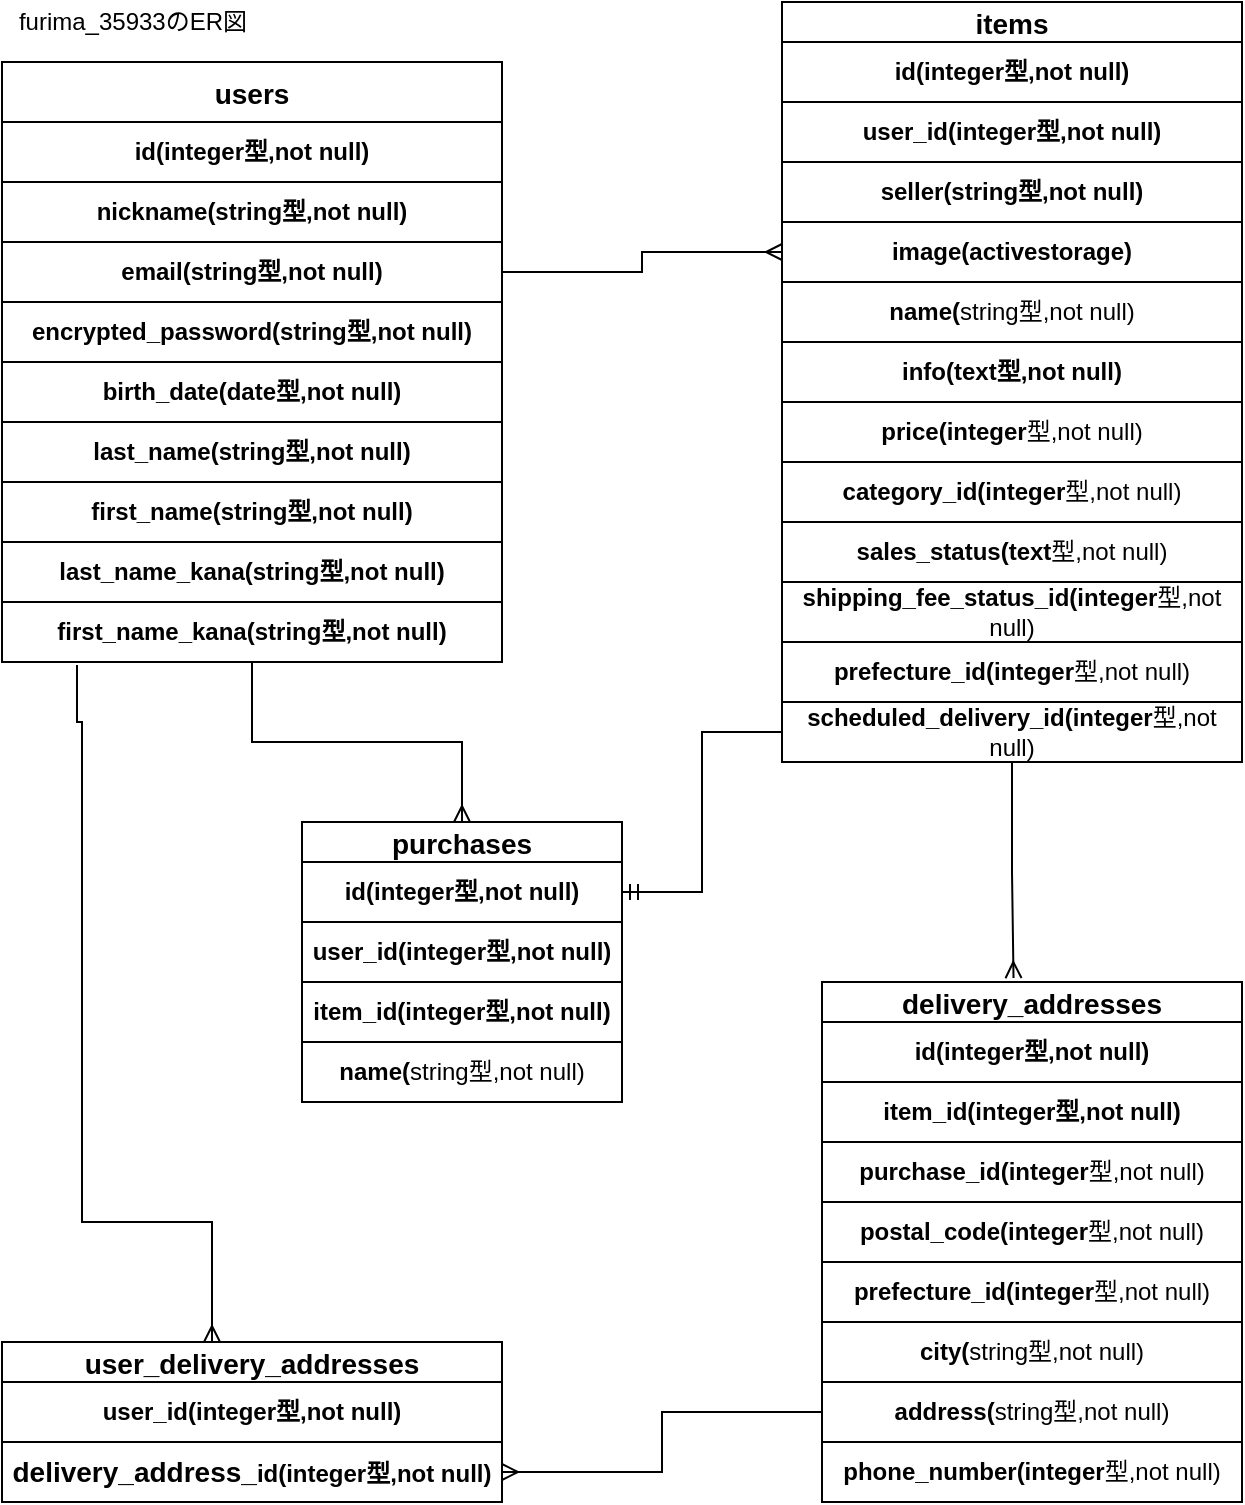 <mxfile>
    <diagram id="C7gjUHpWHax2gn6T5A2B" name="ページ1">
        <mxGraphModel dx="883" dy="374" grid="1" gridSize="10" guides="1" tooltips="1" connect="1" arrows="1" fold="1" page="1" pageScale="1" pageWidth="827" pageHeight="1169" math="0" shadow="0">
            <root>
                <mxCell id="0"/>
                <mxCell id="1" parent="0"/>
                <mxCell id="88" value="users" style="swimlane;fontStyle=1;childLayout=stackLayout;horizontal=1;startSize=30;horizontalStack=0;resizeParent=1;resizeParentMax=0;resizeLast=0;collapsible=1;marginBottom=0;align=center;fontSize=14;rounded=0;direction=east;" vertex="1" parent="1">
                    <mxGeometry x="130" y="120" width="250" height="60" as="geometry"/>
                </mxCell>
                <mxCell id="220" value="id(integer型,not null)" style="whiteSpace=wrap;html=1;rounded=0;shadow=0;align=center;fontStyle=1" vertex="1" parent="88">
                    <mxGeometry y="30" width="250" height="30" as="geometry"/>
                </mxCell>
                <mxCell id="274" style="edgeStyle=orthogonalEdgeStyle;rounded=0;orthogonalLoop=1;jettySize=auto;html=1;endArrow=ERmany;endFill=0;" edge="1" parent="1" source="97" target="229">
                    <mxGeometry relative="1" as="geometry"/>
                </mxCell>
                <mxCell id="97" value="first_name_kana(&lt;span style=&quot;&quot;&gt;string型,not null)&lt;/span&gt;" style="whiteSpace=wrap;html=1;rounded=0;shadow=0;align=center;fontStyle=1" vertex="1" parent="1">
                    <mxGeometry x="130" y="390" width="250" height="30" as="geometry"/>
                </mxCell>
                <mxCell id="96" value="last_name_kana(&lt;span style=&quot;&quot;&gt;string型,not null)&lt;/span&gt;" style="whiteSpace=wrap;html=1;rounded=0;shadow=0;align=center;fontStyle=1" vertex="1" parent="1">
                    <mxGeometry x="130" y="360" width="250" height="30" as="geometry"/>
                </mxCell>
                <mxCell id="178" value="delivery_addresses" style="swimlane;fontStyle=1;childLayout=stackLayout;horizontal=1;startSize=20;horizontalStack=0;resizeParent=1;resizeParentMax=0;resizeLast=0;collapsible=1;marginBottom=0;align=center;fontSize=14;rounded=0;direction=east;" vertex="1" parent="1">
                    <mxGeometry x="540" y="580" width="210" height="50" as="geometry"/>
                </mxCell>
                <mxCell id="226" value="id(integer型,not null)" style="whiteSpace=wrap;html=1;rounded=0;shadow=0;align=center;fontStyle=1" vertex="1" parent="178">
                    <mxGeometry y="20" width="210" height="30" as="geometry"/>
                </mxCell>
                <mxCell id="188" value="items" style="swimlane;fontStyle=1;childLayout=stackLayout;horizontal=1;startSize=20;horizontalStack=0;resizeParent=1;resizeParentMax=0;resizeLast=0;collapsible=1;marginBottom=0;align=center;fontSize=14;rounded=0;direction=east;" vertex="1" parent="1">
                    <mxGeometry x="520" y="90" width="230" height="50" as="geometry"/>
                </mxCell>
                <mxCell id="237" value="id(integer型,not null)" style="whiteSpace=wrap;html=1;rounded=0;shadow=0;align=center;fontStyle=1" vertex="1" parent="188">
                    <mxGeometry y="20" width="230" height="30" as="geometry"/>
                </mxCell>
                <mxCell id="196" value="shipping_fee_status_id(integer&lt;span style=&quot;font-weight: 400&quot;&gt;型,not null)&lt;/span&gt;" style="whiteSpace=wrap;html=1;rounded=0;shadow=0;align=center;fontStyle=1" vertex="1" parent="1">
                    <mxGeometry x="520" y="380" width="230" height="30" as="geometry"/>
                </mxCell>
                <mxCell id="212" value="furima_35933のER図" style="text;html=1;align=center;verticalAlign=middle;resizable=0;points=[];autosize=1;strokeColor=none;" vertex="1" parent="1">
                    <mxGeometry x="130" y="90" width="130" height="20" as="geometry"/>
                </mxCell>
                <mxCell id="194" value="sales_status(text&lt;span style=&quot;font-weight: 400&quot;&gt;型,not null)&lt;/span&gt;" style="whiteSpace=wrap;html=1;rounded=0;shadow=0;align=center;fontStyle=1" vertex="1" parent="1">
                    <mxGeometry x="520" y="350" width="230" height="30" as="geometry"/>
                </mxCell>
                <mxCell id="192" value="price(integer&lt;span style=&quot;font-weight: 400&quot;&gt;型,not null)&lt;/span&gt;" style="whiteSpace=wrap;html=1;rounded=0;shadow=0;align=center;fontStyle=1" vertex="1" parent="1">
                    <mxGeometry x="520" y="290" width="230" height="30" as="geometry"/>
                </mxCell>
                <mxCell id="191" value="info(text型,not null)" style="whiteSpace=wrap;html=1;rounded=0;shadow=0;align=center;fontStyle=1" vertex="1" parent="1">
                    <mxGeometry x="520" y="260" width="230" height="30" as="geometry"/>
                </mxCell>
                <mxCell id="190" value="name(&lt;span style=&quot;font-weight: 400&quot;&gt;string型,not null)&lt;/span&gt;" style="whiteSpace=wrap;html=1;rounded=0;shadow=0;align=center;fontStyle=1" vertex="1" parent="1">
                    <mxGeometry x="520" y="230" width="230" height="30" as="geometry"/>
                </mxCell>
                <mxCell id="189" value="image(activestorage)" style="whiteSpace=wrap;html=1;rounded=0;shadow=0;align=center;fontStyle=1" vertex="1" parent="1">
                    <mxGeometry x="520" y="200" width="230" height="30" as="geometry"/>
                </mxCell>
                <mxCell id="256" style="edgeStyle=orthogonalEdgeStyle;rounded=0;orthogonalLoop=1;jettySize=auto;html=1;entryX=1;entryY=0.5;entryDx=0;entryDy=0;endArrow=ERmandOne;endFill=0;" edge="1" parent="1" source="224" target="236">
                    <mxGeometry relative="1" as="geometry"/>
                </mxCell>
                <mxCell id="257" style="edgeStyle=orthogonalEdgeStyle;rounded=0;orthogonalLoop=1;jettySize=auto;html=1;entryX=0.456;entryY=-0.039;entryDx=0;entryDy=0;entryPerimeter=0;endArrow=ERmany;endFill=0;" edge="1" parent="1" source="224" target="178">
                    <mxGeometry relative="1" as="geometry"/>
                </mxCell>
                <mxCell id="224" value="scheduled_delivery_id(integer&lt;span style=&quot;font-weight: 400&quot;&gt;型,not null)&lt;/span&gt;" style="whiteSpace=wrap;html=1;rounded=0;shadow=0;align=center;fontStyle=1" vertex="1" parent="1">
                    <mxGeometry x="520" y="440" width="230" height="30" as="geometry"/>
                </mxCell>
                <mxCell id="193" value="category_id(integer&lt;span style=&quot;font-weight: 400&quot;&gt;型,not null)&lt;/span&gt;" style="whiteSpace=wrap;html=1;rounded=0;shadow=0;align=center;fontStyle=1" vertex="1" parent="1">
                    <mxGeometry x="520" y="320" width="230" height="30" as="geometry"/>
                </mxCell>
                <mxCell id="228" value="prefecture_id(integer&lt;span style=&quot;font-weight: 400&quot;&gt;型,not null)&lt;/span&gt;" style="whiteSpace=wrap;html=1;rounded=0;shadow=0;align=center;fontStyle=1" vertex="1" parent="1">
                    <mxGeometry x="520" y="410" width="230" height="30" as="geometry"/>
                </mxCell>
                <mxCell id="229" value="purchases" style="swimlane;fontStyle=1;childLayout=stackLayout;horizontal=1;startSize=20;horizontalStack=0;resizeParent=1;resizeParentMax=0;resizeLast=0;collapsible=1;marginBottom=0;align=center;fontSize=14;rounded=0;direction=east;" vertex="1" parent="1">
                    <mxGeometry x="280" y="500" width="160" height="50" as="geometry"/>
                </mxCell>
                <mxCell id="236" value="id(integer型,not null)" style="whiteSpace=wrap;html=1;rounded=0;shadow=0;align=center;fontStyle=1" vertex="1" parent="229">
                    <mxGeometry y="20" width="160" height="30" as="geometry"/>
                </mxCell>
                <mxCell id="253" value="seller(string型,not null)" style="whiteSpace=wrap;html=1;rounded=0;shadow=0;align=center;fontStyle=1" vertex="1" parent="1">
                    <mxGeometry x="520" y="170" width="230" height="30" as="geometry"/>
                </mxCell>
                <mxCell id="254" value="user_id(integer型,not null)" style="whiteSpace=wrap;html=1;rounded=0;shadow=0;align=center;fontStyle=1" vertex="1" parent="1">
                    <mxGeometry x="280" y="550" width="160" height="30" as="geometry"/>
                </mxCell>
                <mxCell id="231" value="name(&lt;span style=&quot;font-weight: 400&quot;&gt;string型,not null)&lt;/span&gt;" style="whiteSpace=wrap;html=1;rounded=0;shadow=0;align=center;fontStyle=1" vertex="1" parent="1">
                    <mxGeometry x="280" y="610" width="160" height="30" as="geometry"/>
                </mxCell>
                <mxCell id="95" value="first_name(&lt;span style=&quot;&quot;&gt;string型,not null)&lt;/span&gt;" style="whiteSpace=wrap;html=1;rounded=0;shadow=0;align=center;fontStyle=1" vertex="1" parent="1">
                    <mxGeometry x="130" y="330" width="250" height="30" as="geometry"/>
                </mxCell>
                <mxCell id="94" value="last_name(&lt;span style=&quot;&quot;&gt;string型,not null&lt;/span&gt;)" style="whiteSpace=wrap;html=1;rounded=0;shadow=0;align=center;fontStyle=1" vertex="1" parent="1">
                    <mxGeometry x="130" y="300" width="250" height="30" as="geometry"/>
                </mxCell>
                <mxCell id="275" style="edgeStyle=orthogonalEdgeStyle;rounded=0;orthogonalLoop=1;jettySize=auto;html=1;endArrow=ERmany;endFill=0;exitX=0.15;exitY=1.05;exitDx=0;exitDy=0;exitPerimeter=0;" edge="1" parent="1" source="97" target="264">
                    <mxGeometry relative="1" as="geometry">
                        <mxPoint x="170" y="750" as="targetPoint"/>
                        <mxPoint x="170" y="440" as="sourcePoint"/>
                        <Array as="points">
                            <mxPoint x="168" y="450"/>
                            <mxPoint x="170" y="450"/>
                            <mxPoint x="170" y="700"/>
                            <mxPoint x="235" y="700"/>
                        </Array>
                    </mxGeometry>
                </mxCell>
                <mxCell id="93" value="birth_date(date&lt;span&gt;型,not null&lt;/span&gt;)" style="whiteSpace=wrap;html=1;rounded=0;shadow=0;align=center;fontStyle=1" vertex="1" parent="1">
                    <mxGeometry x="130" y="270" width="250" height="30" as="geometry"/>
                </mxCell>
                <mxCell id="91" value="encrypted_password(string型,not null)" style="whiteSpace=wrap;html=1;rounded=0;shadow=0;align=center;fontStyle=1" vertex="1" parent="1">
                    <mxGeometry x="130" y="240" width="250" height="30" as="geometry"/>
                </mxCell>
                <mxCell id="258" style="edgeStyle=orthogonalEdgeStyle;rounded=0;orthogonalLoop=1;jettySize=auto;html=1;entryX=0;entryY=0.5;entryDx=0;entryDy=0;endArrow=ERmany;endFill=0;" edge="1" parent="1" source="90" target="189">
                    <mxGeometry relative="1" as="geometry"/>
                </mxCell>
                <mxCell id="90" value="email(string型,not null)" style="whiteSpace=wrap;html=1;rounded=0;shadow=0;align=center;fontStyle=1" vertex="1" parent="1">
                    <mxGeometry x="130" y="210" width="250" height="30" as="geometry"/>
                </mxCell>
                <mxCell id="89" value="nickname(string型,not null)" style="whiteSpace=wrap;html=1;rounded=0;shadow=0;align=center;fontStyle=1" vertex="1" parent="1">
                    <mxGeometry x="130" y="180" width="250" height="30" as="geometry"/>
                </mxCell>
                <mxCell id="251" value="item_id(integer型,not null)" style="whiteSpace=wrap;html=1;rounded=0;shadow=0;align=center;fontStyle=1" vertex="1" parent="1">
                    <mxGeometry x="540" y="630" width="210" height="30" as="geometry"/>
                </mxCell>
                <mxCell id="252" value="purchase_id(integer&lt;span style=&quot;font-weight: 400&quot;&gt;型,not null)&lt;/span&gt;" style="whiteSpace=wrap;html=1;rounded=0;shadow=0;align=center;fontStyle=1" vertex="1" parent="1">
                    <mxGeometry x="540" y="660" width="210" height="30" as="geometry"/>
                </mxCell>
                <mxCell id="184" value="phone_number(integer&lt;span style=&quot;font-weight: 400&quot;&gt;型,not null)&lt;/span&gt;" style="whiteSpace=wrap;html=1;rounded=0;shadow=0;align=center;fontStyle=1" vertex="1" parent="1">
                    <mxGeometry x="540" y="810" width="210" height="30" as="geometry"/>
                </mxCell>
                <mxCell id="277" style="edgeStyle=orthogonalEdgeStyle;rounded=0;orthogonalLoop=1;jettySize=auto;html=1;entryX=1;entryY=0.5;entryDx=0;entryDy=0;endArrow=ERmany;endFill=0;" edge="1" parent="1" source="183" target="266">
                    <mxGeometry relative="1" as="geometry">
                        <mxPoint x="340" y="795" as="targetPoint"/>
                    </mxGeometry>
                </mxCell>
                <mxCell id="183" value="address(&lt;span style=&quot;font-weight: 400&quot;&gt;string型,not null)&lt;/span&gt;" style="whiteSpace=wrap;html=1;rounded=0;shadow=0;align=center;fontStyle=1" vertex="1" parent="1">
                    <mxGeometry x="540" y="780" width="210" height="30" as="geometry"/>
                </mxCell>
                <mxCell id="182" value="city(&lt;span style=&quot;font-weight: 400&quot;&gt;string型,not null)&lt;/span&gt;" style="whiteSpace=wrap;html=1;rounded=0;shadow=0;align=center;fontStyle=1" vertex="1" parent="1">
                    <mxGeometry x="540" y="750" width="210" height="30" as="geometry"/>
                </mxCell>
                <mxCell id="181" value="prefecture_id(integer&lt;span style=&quot;font-weight: 400&quot;&gt;型,not null)&lt;/span&gt;" style="whiteSpace=wrap;html=1;rounded=0;shadow=0;align=center;fontStyle=1" vertex="1" parent="1">
                    <mxGeometry x="540" y="720" width="210" height="30" as="geometry"/>
                </mxCell>
                <mxCell id="180" value="postal_code(integer&lt;span style=&quot;font-weight: 400&quot;&gt;型,not null)&lt;/span&gt;" style="whiteSpace=wrap;html=1;rounded=0;shadow=0;align=center;fontStyle=1" vertex="1" parent="1">
                    <mxGeometry x="540" y="690" width="210" height="30" as="geometry"/>
                </mxCell>
                <mxCell id="221" value="user_id(integer型,not null)" style="whiteSpace=wrap;html=1;rounded=0;shadow=0;align=center;fontStyle=1" vertex="1" parent="1">
                    <mxGeometry x="520" y="140" width="230" height="30" as="geometry"/>
                </mxCell>
                <mxCell id="260" value="item_id(integer型,not null)" style="whiteSpace=wrap;html=1;rounded=0;shadow=0;align=center;fontStyle=1" vertex="1" parent="1">
                    <mxGeometry x="280" y="580" width="160" height="30" as="geometry"/>
                </mxCell>
                <mxCell id="264" value="user_delivery_addresses" style="swimlane;fontStyle=1;childLayout=stackLayout;horizontal=1;startSize=20;horizontalStack=0;resizeParent=1;resizeParentMax=0;resizeLast=0;collapsible=1;marginBottom=0;align=center;fontSize=14;rounded=0;direction=east;" vertex="1" parent="1">
                    <mxGeometry x="130" y="760" width="250" height="80" as="geometry"/>
                </mxCell>
                <mxCell id="265" value="user_id(integer型,not null)" style="whiteSpace=wrap;html=1;rounded=0;shadow=0;align=center;fontStyle=1" vertex="1" parent="264">
                    <mxGeometry y="20" width="250" height="30" as="geometry"/>
                </mxCell>
                <mxCell id="266" value="&lt;span style=&quot;font-size: 14px&quot;&gt;delivery_address_&lt;/span&gt;id(integer型,not null)" style="whiteSpace=wrap;html=1;rounded=0;shadow=0;align=center;fontStyle=1" vertex="1" parent="264">
                    <mxGeometry y="50" width="250" height="30" as="geometry"/>
                </mxCell>
            </root>
        </mxGraphModel>
    </diagram>
</mxfile>